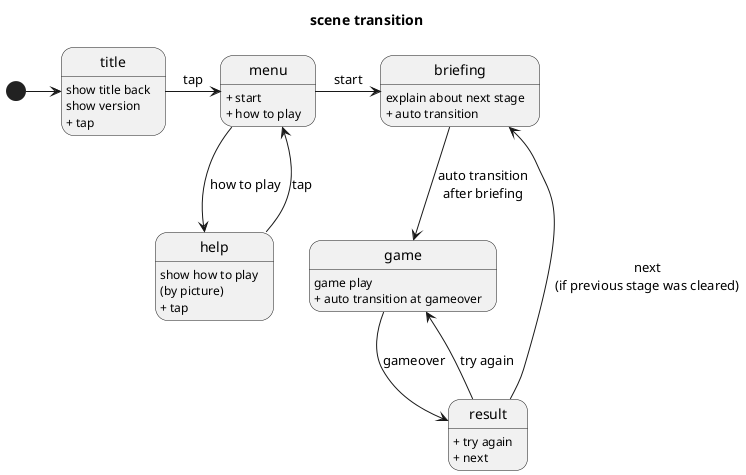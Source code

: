 @startuml
title scene transition

hide footbox

[*]      -right-> title
title    -right-> menu : tap
menu     --> help : how to play
help     --> menu : tap
menu     -right-> briefing : start
briefing --> game : auto transition\nafter briefing
game     --> result : gameover
result   --> game : try again
result   --> briefing : next\n(if previous stage was cleared)

title: show title back
title: show version
title: + tap

menu: + start
menu: + how to play

help: show how to play\n(by picture)
help: + tap

briefing: explain about next stage
briefing: + auto transition

game: game play
game: + auto transition at gameover

result: + try again
result: + next

@enduml
